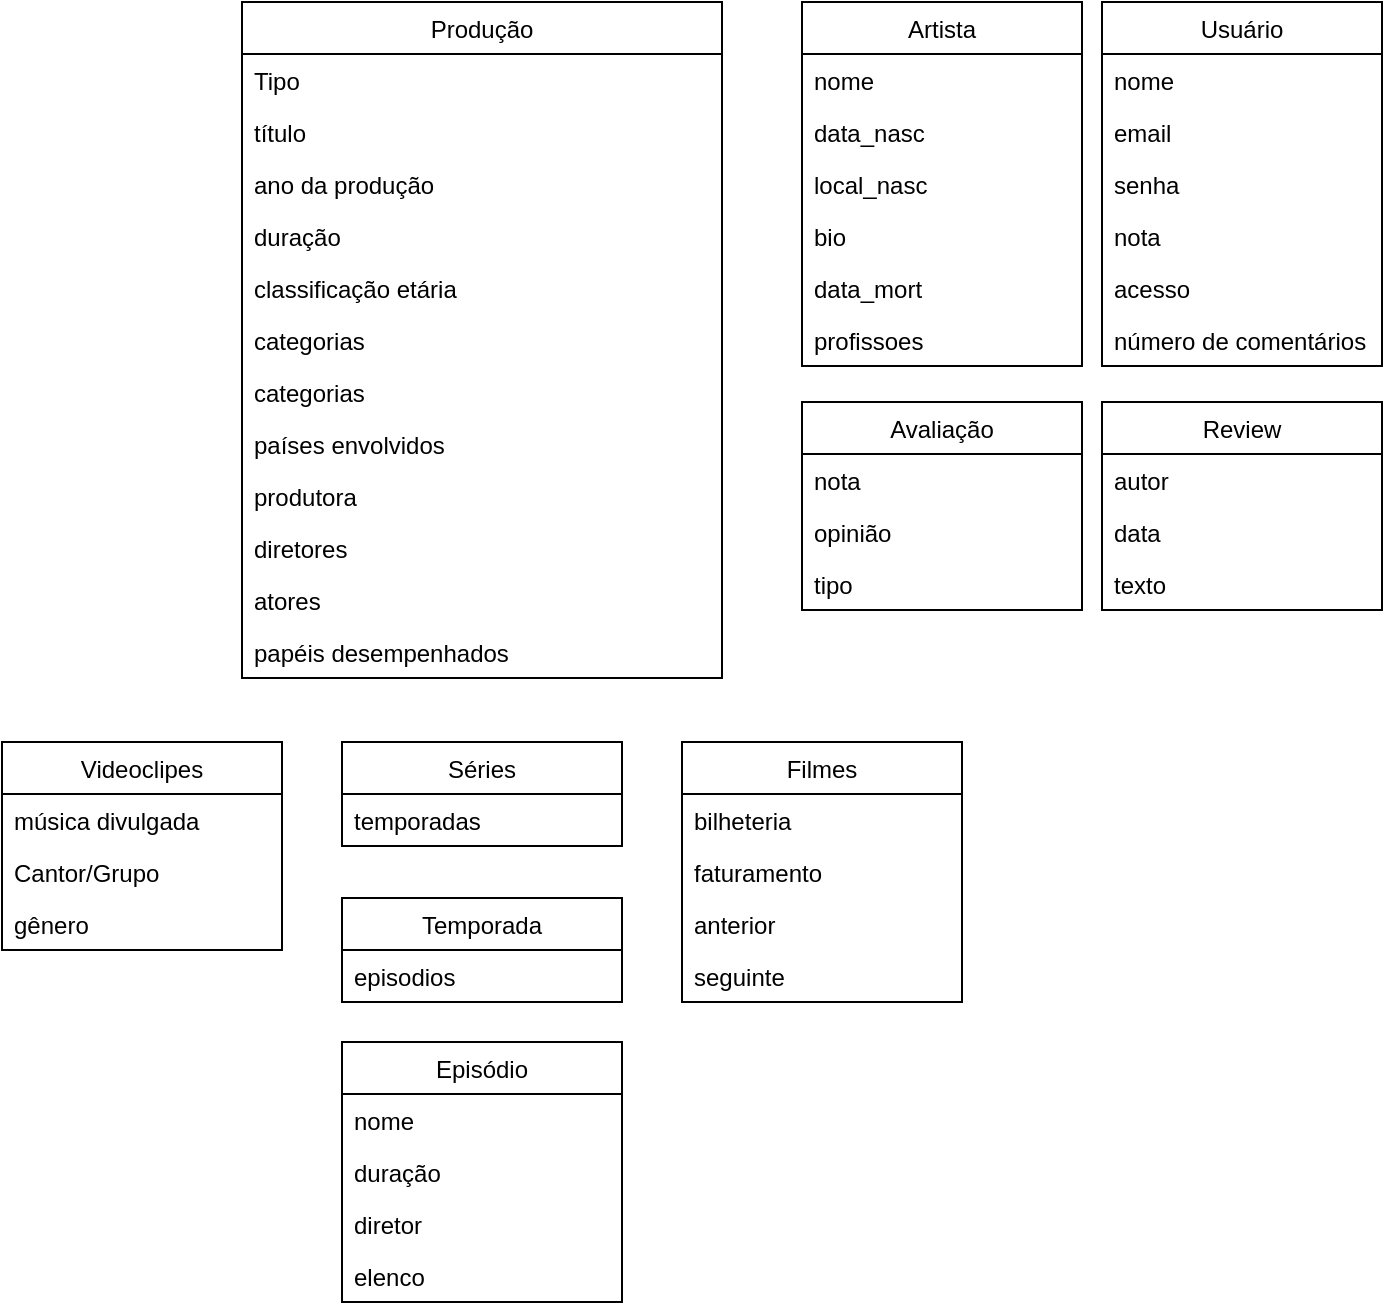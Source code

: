 <mxfile version="12.9.11" type="device"><diagram id="T0cRN0l5cPZT1lQoQmlp" name="Page-1"><mxGraphModel dx="1646" dy="904" grid="1" gridSize="10" guides="1" tooltips="1" connect="1" arrows="1" fold="1" page="1" pageScale="1" pageWidth="827" pageHeight="1169" math="0" shadow="0"><root><mxCell id="0"/><mxCell id="1" parent="0"/><mxCell id="6u76rjOhcxtGFufM5d8G-9" value="Produção" style="swimlane;fontStyle=0;childLayout=stackLayout;horizontal=1;startSize=26;fillColor=none;horizontalStack=0;resizeParent=1;resizeParentMax=0;resizeLast=0;collapsible=1;marginBottom=0;" parent="1" vertex="1"><mxGeometry x="210" y="150" width="240" height="338" as="geometry"/></mxCell><mxCell id="6u76rjOhcxtGFufM5d8G-10" value="Tipo" style="text;strokeColor=none;fillColor=none;align=left;verticalAlign=top;spacingLeft=4;spacingRight=4;overflow=hidden;rotatable=0;points=[[0,0.5],[1,0.5]];portConstraint=eastwest;" parent="6u76rjOhcxtGFufM5d8G-9" vertex="1"><mxGeometry y="26" width="240" height="26" as="geometry"/></mxCell><mxCell id="6u76rjOhcxtGFufM5d8G-11" value="título" style="text;strokeColor=none;fillColor=none;align=left;verticalAlign=top;spacingLeft=4;spacingRight=4;overflow=hidden;rotatable=0;points=[[0,0.5],[1,0.5]];portConstraint=eastwest;" parent="6u76rjOhcxtGFufM5d8G-9" vertex="1"><mxGeometry y="52" width="240" height="26" as="geometry"/></mxCell><mxCell id="6u76rjOhcxtGFufM5d8G-12" value="ano da produção" style="text;strokeColor=none;fillColor=none;align=left;verticalAlign=top;spacingLeft=4;spacingRight=4;overflow=hidden;rotatable=0;points=[[0,0.5],[1,0.5]];portConstraint=eastwest;" parent="6u76rjOhcxtGFufM5d8G-9" vertex="1"><mxGeometry y="78" width="240" height="26" as="geometry"/></mxCell><mxCell id="6u76rjOhcxtGFufM5d8G-30" value="duração" style="text;strokeColor=none;fillColor=none;align=left;verticalAlign=top;spacingLeft=4;spacingRight=4;overflow=hidden;rotatable=0;points=[[0,0.5],[1,0.5]];portConstraint=eastwest;" parent="6u76rjOhcxtGFufM5d8G-9" vertex="1"><mxGeometry y="104" width="240" height="26" as="geometry"/></mxCell><mxCell id="6u76rjOhcxtGFufM5d8G-31" value="classificação etária" style="text;strokeColor=none;fillColor=none;align=left;verticalAlign=top;spacingLeft=4;spacingRight=4;overflow=hidden;rotatable=0;points=[[0,0.5],[1,0.5]];portConstraint=eastwest;" parent="6u76rjOhcxtGFufM5d8G-9" vertex="1"><mxGeometry y="130" width="240" height="26" as="geometry"/></mxCell><mxCell id="6u76rjOhcxtGFufM5d8G-33" value="categorias" style="text;strokeColor=none;fillColor=none;align=left;verticalAlign=top;spacingLeft=4;spacingRight=4;overflow=hidden;rotatable=0;points=[[0,0.5],[1,0.5]];portConstraint=eastwest;" parent="6u76rjOhcxtGFufM5d8G-9" vertex="1"><mxGeometry y="156" width="240" height="26" as="geometry"/></mxCell><mxCell id="6u76rjOhcxtGFufM5d8G-34" value="categorias" style="text;strokeColor=none;fillColor=none;align=left;verticalAlign=top;spacingLeft=4;spacingRight=4;overflow=hidden;rotatable=0;points=[[0,0.5],[1,0.5]];portConstraint=eastwest;" parent="6u76rjOhcxtGFufM5d8G-9" vertex="1"><mxGeometry y="182" width="240" height="26" as="geometry"/></mxCell><mxCell id="6u76rjOhcxtGFufM5d8G-35" value="países   envolvidos" style="text;strokeColor=none;fillColor=none;align=left;verticalAlign=top;spacingLeft=4;spacingRight=4;overflow=hidden;rotatable=0;points=[[0,0.5],[1,0.5]];portConstraint=eastwest;" parent="6u76rjOhcxtGFufM5d8G-9" vertex="1"><mxGeometry y="208" width="240" height="26" as="geometry"/></mxCell><mxCell id="6u76rjOhcxtGFufM5d8G-36" value="produtora" style="text;strokeColor=none;fillColor=none;align=left;verticalAlign=top;spacingLeft=4;spacingRight=4;overflow=hidden;rotatable=0;points=[[0,0.5],[1,0.5]];portConstraint=eastwest;" parent="6u76rjOhcxtGFufM5d8G-9" vertex="1"><mxGeometry y="234" width="240" height="26" as="geometry"/></mxCell><mxCell id="6u76rjOhcxtGFufM5d8G-37" value="diretores" style="text;strokeColor=none;fillColor=none;align=left;verticalAlign=top;spacingLeft=4;spacingRight=4;overflow=hidden;rotatable=0;points=[[0,0.5],[1,0.5]];portConstraint=eastwest;" parent="6u76rjOhcxtGFufM5d8G-9" vertex="1"><mxGeometry y="260" width="240" height="26" as="geometry"/></mxCell><mxCell id="6u76rjOhcxtGFufM5d8G-38" value="atores" style="text;strokeColor=none;fillColor=none;align=left;verticalAlign=top;spacingLeft=4;spacingRight=4;overflow=hidden;rotatable=0;points=[[0,0.5],[1,0.5]];portConstraint=eastwest;" parent="6u76rjOhcxtGFufM5d8G-9" vertex="1"><mxGeometry y="286" width="240" height="26" as="geometry"/></mxCell><mxCell id="6u76rjOhcxtGFufM5d8G-39" value="papéis desempenhados" style="text;strokeColor=none;fillColor=none;align=left;verticalAlign=top;spacingLeft=4;spacingRight=4;overflow=hidden;rotatable=0;points=[[0,0.5],[1,0.5]];portConstraint=eastwest;" parent="6u76rjOhcxtGFufM5d8G-9" vertex="1"><mxGeometry y="312" width="240" height="26" as="geometry"/></mxCell><mxCell id="6u76rjOhcxtGFufM5d8G-13" value="Filmes" style="swimlane;fontStyle=0;childLayout=stackLayout;horizontal=1;startSize=26;fillColor=none;horizontalStack=0;resizeParent=1;resizeParentMax=0;resizeLast=0;collapsible=1;marginBottom=0;" parent="1" vertex="1"><mxGeometry x="430" y="520" width="140" height="130" as="geometry"/></mxCell><mxCell id="6u76rjOhcxtGFufM5d8G-14" value="bilheteria " style="text;strokeColor=none;fillColor=none;align=left;verticalAlign=top;spacingLeft=4;spacingRight=4;overflow=hidden;rotatable=0;points=[[0,0.5],[1,0.5]];portConstraint=eastwest;" parent="6u76rjOhcxtGFufM5d8G-13" vertex="1"><mxGeometry y="26" width="140" height="26" as="geometry"/></mxCell><mxCell id="6u76rjOhcxtGFufM5d8G-15" value="faturamento" style="text;strokeColor=none;fillColor=none;align=left;verticalAlign=top;spacingLeft=4;spacingRight=4;overflow=hidden;rotatable=0;points=[[0,0.5],[1,0.5]];portConstraint=eastwest;" parent="6u76rjOhcxtGFufM5d8G-13" vertex="1"><mxGeometry y="52" width="140" height="26" as="geometry"/></mxCell><mxCell id="6u76rjOhcxtGFufM5d8G-40" value="anterior" style="text;strokeColor=none;fillColor=none;align=left;verticalAlign=top;spacingLeft=4;spacingRight=4;overflow=hidden;rotatable=0;points=[[0,0.5],[1,0.5]];portConstraint=eastwest;" parent="6u76rjOhcxtGFufM5d8G-13" vertex="1"><mxGeometry y="78" width="140" height="26" as="geometry"/></mxCell><mxCell id="6u76rjOhcxtGFufM5d8G-41" value="seguinte" style="text;strokeColor=none;fillColor=none;align=left;verticalAlign=top;spacingLeft=4;spacingRight=4;overflow=hidden;rotatable=0;points=[[0,0.5],[1,0.5]];portConstraint=eastwest;" parent="6u76rjOhcxtGFufM5d8G-13" vertex="1"><mxGeometry y="104" width="140" height="26" as="geometry"/></mxCell><mxCell id="6u76rjOhcxtGFufM5d8G-18" value="Séries" style="swimlane;fontStyle=0;childLayout=stackLayout;horizontal=1;startSize=26;fillColor=none;horizontalStack=0;resizeParent=1;resizeParentMax=0;resizeLast=0;collapsible=1;marginBottom=0;" parent="1" vertex="1"><mxGeometry x="260" y="520" width="140" height="52" as="geometry"/></mxCell><mxCell id="6u76rjOhcxtGFufM5d8G-19" value="temporadas " style="text;strokeColor=none;fillColor=none;align=left;verticalAlign=top;spacingLeft=4;spacingRight=4;overflow=hidden;rotatable=0;points=[[0,0.5],[1,0.5]];portConstraint=eastwest;" parent="6u76rjOhcxtGFufM5d8G-18" vertex="1"><mxGeometry y="26" width="140" height="26" as="geometry"/></mxCell><mxCell id="6u76rjOhcxtGFufM5d8G-22" value=" Videoclipes" style="swimlane;fontStyle=0;childLayout=stackLayout;horizontal=1;startSize=26;fillColor=none;horizontalStack=0;resizeParent=1;resizeParentMax=0;resizeLast=0;collapsible=1;marginBottom=0;" parent="1" vertex="1"><mxGeometry x="90" y="520" width="140" height="104" as="geometry"/></mxCell><mxCell id="6u76rjOhcxtGFufM5d8G-23" value=" música divulgada" style="text;strokeColor=none;fillColor=none;align=left;verticalAlign=top;spacingLeft=4;spacingRight=4;overflow=hidden;rotatable=0;points=[[0,0.5],[1,0.5]];portConstraint=eastwest;" parent="6u76rjOhcxtGFufM5d8G-22" vertex="1"><mxGeometry y="26" width="140" height="26" as="geometry"/></mxCell><mxCell id="6u76rjOhcxtGFufM5d8G-24" value="Cantor/Grupo" style="text;strokeColor=none;fillColor=none;align=left;verticalAlign=top;spacingLeft=4;spacingRight=4;overflow=hidden;rotatable=0;points=[[0,0.5],[1,0.5]];portConstraint=eastwest;" parent="6u76rjOhcxtGFufM5d8G-22" vertex="1"><mxGeometry y="52" width="140" height="26" as="geometry"/></mxCell><mxCell id="6u76rjOhcxtGFufM5d8G-25" value="gênero" style="text;strokeColor=none;fillColor=none;align=left;verticalAlign=top;spacingLeft=4;spacingRight=4;overflow=hidden;rotatable=0;points=[[0,0.5],[1,0.5]];portConstraint=eastwest;" parent="6u76rjOhcxtGFufM5d8G-22" vertex="1"><mxGeometry y="78" width="140" height="26" as="geometry"/></mxCell><mxCell id="6u76rjOhcxtGFufM5d8G-46" value="Temporada" style="swimlane;fontStyle=0;childLayout=stackLayout;horizontal=1;startSize=26;fillColor=none;horizontalStack=0;resizeParent=1;resizeParentMax=0;resizeLast=0;collapsible=1;marginBottom=0;" parent="1" vertex="1"><mxGeometry x="260" y="598" width="140" height="52" as="geometry"/></mxCell><mxCell id="6u76rjOhcxtGFufM5d8G-47" value="episodios" style="text;strokeColor=none;fillColor=none;align=left;verticalAlign=top;spacingLeft=4;spacingRight=4;overflow=hidden;rotatable=0;points=[[0,0.5],[1,0.5]];portConstraint=eastwest;" parent="6u76rjOhcxtGFufM5d8G-46" vertex="1"><mxGeometry y="26" width="140" height="26" as="geometry"/></mxCell><mxCell id="Url6fS7gHIHiot57_ROE-1" value="Artista" style="swimlane;fontStyle=0;childLayout=stackLayout;horizontal=1;startSize=26;fillColor=none;horizontalStack=0;resizeParent=1;resizeParentMax=0;resizeLast=0;collapsible=1;marginBottom=0;" parent="1" vertex="1"><mxGeometry x="490" y="150" width="140" height="182" as="geometry"/></mxCell><mxCell id="Url6fS7gHIHiot57_ROE-2" value="nome" style="text;strokeColor=none;fillColor=none;align=left;verticalAlign=top;spacingLeft=4;spacingRight=4;overflow=hidden;rotatable=0;points=[[0,0.5],[1,0.5]];portConstraint=eastwest;" parent="Url6fS7gHIHiot57_ROE-1" vertex="1"><mxGeometry y="26" width="140" height="26" as="geometry"/></mxCell><mxCell id="Url6fS7gHIHiot57_ROE-3" value="data_nasc" style="text;strokeColor=none;fillColor=none;align=left;verticalAlign=top;spacingLeft=4;spacingRight=4;overflow=hidden;rotatable=0;points=[[0,0.5],[1,0.5]];portConstraint=eastwest;" parent="Url6fS7gHIHiot57_ROE-1" vertex="1"><mxGeometry y="52" width="140" height="26" as="geometry"/></mxCell><mxCell id="Url6fS7gHIHiot57_ROE-4" value="local_nasc" style="text;strokeColor=none;fillColor=none;align=left;verticalAlign=top;spacingLeft=4;spacingRight=4;overflow=hidden;rotatable=0;points=[[0,0.5],[1,0.5]];portConstraint=eastwest;" parent="Url6fS7gHIHiot57_ROE-1" vertex="1"><mxGeometry y="78" width="140" height="26" as="geometry"/></mxCell><mxCell id="Url6fS7gHIHiot57_ROE-5" value="bio" style="text;strokeColor=none;fillColor=none;align=left;verticalAlign=top;spacingLeft=4;spacingRight=4;overflow=hidden;rotatable=0;points=[[0,0.5],[1,0.5]];portConstraint=eastwest;" parent="Url6fS7gHIHiot57_ROE-1" vertex="1"><mxGeometry y="104" width="140" height="26" as="geometry"/></mxCell><mxCell id="Url6fS7gHIHiot57_ROE-6" value="data_mort" style="text;strokeColor=none;fillColor=none;align=left;verticalAlign=top;spacingLeft=4;spacingRight=4;overflow=hidden;rotatable=0;points=[[0,0.5],[1,0.5]];portConstraint=eastwest;" parent="Url6fS7gHIHiot57_ROE-1" vertex="1"><mxGeometry y="130" width="140" height="26" as="geometry"/></mxCell><mxCell id="Url6fS7gHIHiot57_ROE-7" value="profissoes" style="text;strokeColor=none;fillColor=none;align=left;verticalAlign=top;spacingLeft=4;spacingRight=4;overflow=hidden;rotatable=0;points=[[0,0.5],[1,0.5]];portConstraint=eastwest;" parent="Url6fS7gHIHiot57_ROE-1" vertex="1"><mxGeometry y="156" width="140" height="26" as="geometry"/></mxCell><mxCell id="HcOJSA28OpiBK0CASwr_-1" value="Avaliação" style="swimlane;fontStyle=0;childLayout=stackLayout;horizontal=1;startSize=26;fillColor=none;horizontalStack=0;resizeParent=1;resizeParentMax=0;resizeLast=0;collapsible=1;marginBottom=0;" vertex="1" parent="1"><mxGeometry x="490" y="350" width="140" height="104" as="geometry"/></mxCell><mxCell id="HcOJSA28OpiBK0CASwr_-3" value="nota" style="text;strokeColor=none;fillColor=none;align=left;verticalAlign=top;spacingLeft=4;spacingRight=4;overflow=hidden;rotatable=0;points=[[0,0.5],[1,0.5]];portConstraint=eastwest;" vertex="1" parent="HcOJSA28OpiBK0CASwr_-1"><mxGeometry y="26" width="140" height="26" as="geometry"/></mxCell><mxCell id="HcOJSA28OpiBK0CASwr_-4" value="opinião" style="text;strokeColor=none;fillColor=none;align=left;verticalAlign=top;spacingLeft=4;spacingRight=4;overflow=hidden;rotatable=0;points=[[0,0.5],[1,0.5]];portConstraint=eastwest;" vertex="1" parent="HcOJSA28OpiBK0CASwr_-1"><mxGeometry y="52" width="140" height="26" as="geometry"/></mxCell><mxCell id="HcOJSA28OpiBK0CASwr_-10" value="tipo" style="text;strokeColor=none;fillColor=none;align=left;verticalAlign=top;spacingLeft=4;spacingRight=4;overflow=hidden;rotatable=0;points=[[0,0.5],[1,0.5]];portConstraint=eastwest;" vertex="1" parent="HcOJSA28OpiBK0CASwr_-1"><mxGeometry y="78" width="140" height="26" as="geometry"/></mxCell><mxCell id="HcOJSA28OpiBK0CASwr_-6" value="Usuário" style="swimlane;fontStyle=0;childLayout=stackLayout;horizontal=1;startSize=26;fillColor=none;horizontalStack=0;resizeParent=1;resizeParentMax=0;resizeLast=0;collapsible=1;marginBottom=0;" vertex="1" parent="1"><mxGeometry x="640" y="150" width="140" height="182" as="geometry"/></mxCell><mxCell id="HcOJSA28OpiBK0CASwr_-7" value="nome" style="text;strokeColor=none;fillColor=none;align=left;verticalAlign=top;spacingLeft=4;spacingRight=4;overflow=hidden;rotatable=0;points=[[0,0.5],[1,0.5]];portConstraint=eastwest;" vertex="1" parent="HcOJSA28OpiBK0CASwr_-6"><mxGeometry y="26" width="140" height="26" as="geometry"/></mxCell><mxCell id="HcOJSA28OpiBK0CASwr_-8" value="email" style="text;strokeColor=none;fillColor=none;align=left;verticalAlign=top;spacingLeft=4;spacingRight=4;overflow=hidden;rotatable=0;points=[[0,0.5],[1,0.5]];portConstraint=eastwest;" vertex="1" parent="HcOJSA28OpiBK0CASwr_-6"><mxGeometry y="52" width="140" height="26" as="geometry"/></mxCell><mxCell id="HcOJSA28OpiBK0CASwr_-9" value="senha" style="text;strokeColor=none;fillColor=none;align=left;verticalAlign=top;spacingLeft=4;spacingRight=4;overflow=hidden;rotatable=0;points=[[0,0.5],[1,0.5]];portConstraint=eastwest;" vertex="1" parent="HcOJSA28OpiBK0CASwr_-6"><mxGeometry y="78" width="140" height="26" as="geometry"/></mxCell><mxCell id="HcOJSA28OpiBK0CASwr_-11" value="nota" style="text;strokeColor=none;fillColor=none;align=left;verticalAlign=top;spacingLeft=4;spacingRight=4;overflow=hidden;rotatable=0;points=[[0,0.5],[1,0.5]];portConstraint=eastwest;" vertex="1" parent="HcOJSA28OpiBK0CASwr_-6"><mxGeometry y="104" width="140" height="26" as="geometry"/></mxCell><mxCell id="HcOJSA28OpiBK0CASwr_-12" value="acesso" style="text;strokeColor=none;fillColor=none;align=left;verticalAlign=top;spacingLeft=4;spacingRight=4;overflow=hidden;rotatable=0;points=[[0,0.5],[1,0.5]];portConstraint=eastwest;" vertex="1" parent="HcOJSA28OpiBK0CASwr_-6"><mxGeometry y="130" width="140" height="26" as="geometry"/></mxCell><mxCell id="HcOJSA28OpiBK0CASwr_-23" value="número de comentários" style="text;strokeColor=none;fillColor=none;align=left;verticalAlign=top;spacingLeft=4;spacingRight=4;overflow=hidden;rotatable=0;points=[[0,0.5],[1,0.5]];portConstraint=eastwest;" vertex="1" parent="HcOJSA28OpiBK0CASwr_-6"><mxGeometry y="156" width="140" height="26" as="geometry"/></mxCell><mxCell id="HcOJSA28OpiBK0CASwr_-13" value="Episódio" style="swimlane;fontStyle=0;childLayout=stackLayout;horizontal=1;startSize=26;fillColor=none;horizontalStack=0;resizeParent=1;resizeParentMax=0;resizeLast=0;collapsible=1;marginBottom=0;" vertex="1" parent="1"><mxGeometry x="260" y="670" width="140" height="130" as="geometry"/></mxCell><mxCell id="HcOJSA28OpiBK0CASwr_-14" value="nome" style="text;strokeColor=none;fillColor=none;align=left;verticalAlign=top;spacingLeft=4;spacingRight=4;overflow=hidden;rotatable=0;points=[[0,0.5],[1,0.5]];portConstraint=eastwest;" vertex="1" parent="HcOJSA28OpiBK0CASwr_-13"><mxGeometry y="26" width="140" height="26" as="geometry"/></mxCell><mxCell id="HcOJSA28OpiBK0CASwr_-16" value="duração" style="text;strokeColor=none;fillColor=none;align=left;verticalAlign=top;spacingLeft=4;spacingRight=4;overflow=hidden;rotatable=0;points=[[0,0.5],[1,0.5]];portConstraint=eastwest;" vertex="1" parent="HcOJSA28OpiBK0CASwr_-13"><mxGeometry y="52" width="140" height="26" as="geometry"/></mxCell><mxCell id="HcOJSA28OpiBK0CASwr_-17" value="diretor" style="text;strokeColor=none;fillColor=none;align=left;verticalAlign=top;spacingLeft=4;spacingRight=4;overflow=hidden;rotatable=0;points=[[0,0.5],[1,0.5]];portConstraint=eastwest;" vertex="1" parent="HcOJSA28OpiBK0CASwr_-13"><mxGeometry y="78" width="140" height="26" as="geometry"/></mxCell><mxCell id="HcOJSA28OpiBK0CASwr_-18" value="elenco" style="text;strokeColor=none;fillColor=none;align=left;verticalAlign=top;spacingLeft=4;spacingRight=4;overflow=hidden;rotatable=0;points=[[0,0.5],[1,0.5]];portConstraint=eastwest;" vertex="1" parent="HcOJSA28OpiBK0CASwr_-13"><mxGeometry y="104" width="140" height="26" as="geometry"/></mxCell><mxCell id="HcOJSA28OpiBK0CASwr_-19" value="Review" style="swimlane;fontStyle=0;childLayout=stackLayout;horizontal=1;startSize=26;fillColor=none;horizontalStack=0;resizeParent=1;resizeParentMax=0;resizeLast=0;collapsible=1;marginBottom=0;" vertex="1" parent="1"><mxGeometry x="640" y="350" width="140" height="104" as="geometry"/></mxCell><mxCell id="HcOJSA28OpiBK0CASwr_-20" value="autor" style="text;strokeColor=none;fillColor=none;align=left;verticalAlign=top;spacingLeft=4;spacingRight=4;overflow=hidden;rotatable=0;points=[[0,0.5],[1,0.5]];portConstraint=eastwest;" vertex="1" parent="HcOJSA28OpiBK0CASwr_-19"><mxGeometry y="26" width="140" height="26" as="geometry"/></mxCell><mxCell id="HcOJSA28OpiBK0CASwr_-21" value="data" style="text;strokeColor=none;fillColor=none;align=left;verticalAlign=top;spacingLeft=4;spacingRight=4;overflow=hidden;rotatable=0;points=[[0,0.5],[1,0.5]];portConstraint=eastwest;" vertex="1" parent="HcOJSA28OpiBK0CASwr_-19"><mxGeometry y="52" width="140" height="26" as="geometry"/></mxCell><mxCell id="HcOJSA28OpiBK0CASwr_-22" value="texto" style="text;strokeColor=none;fillColor=none;align=left;verticalAlign=top;spacingLeft=4;spacingRight=4;overflow=hidden;rotatable=0;points=[[0,0.5],[1,0.5]];portConstraint=eastwest;" vertex="1" parent="HcOJSA28OpiBK0CASwr_-19"><mxGeometry y="78" width="140" height="26" as="geometry"/></mxCell></root></mxGraphModel></diagram></mxfile>